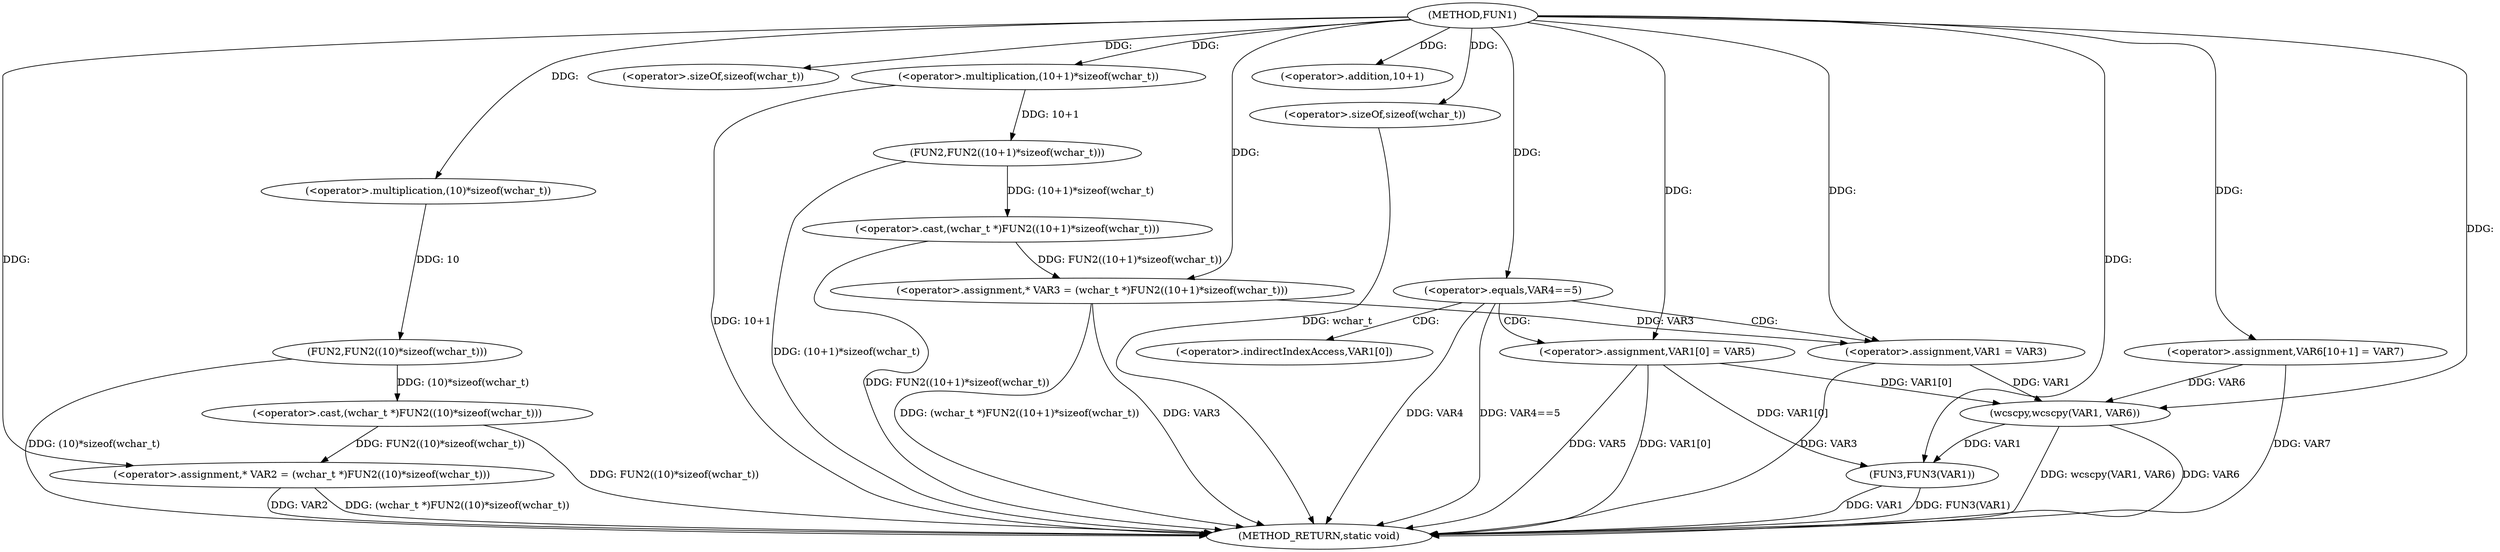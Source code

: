 digraph FUN1 {  
"1000100" [label = "(METHOD,FUN1)" ]
"1000148" [label = "(METHOD_RETURN,static void)" ]
"1000104" [label = "(<operator>.assignment,* VAR2 = (wchar_t *)FUN2((10)*sizeof(wchar_t)))" ]
"1000106" [label = "(<operator>.cast,(wchar_t *)FUN2((10)*sizeof(wchar_t)))" ]
"1000108" [label = "(FUN2,FUN2((10)*sizeof(wchar_t)))" ]
"1000109" [label = "(<operator>.multiplication,(10)*sizeof(wchar_t))" ]
"1000111" [label = "(<operator>.sizeOf,sizeof(wchar_t))" ]
"1000114" [label = "(<operator>.assignment,* VAR3 = (wchar_t *)FUN2((10+1)*sizeof(wchar_t)))" ]
"1000116" [label = "(<operator>.cast,(wchar_t *)FUN2((10+1)*sizeof(wchar_t)))" ]
"1000118" [label = "(FUN2,FUN2((10+1)*sizeof(wchar_t)))" ]
"1000119" [label = "(<operator>.multiplication,(10+1)*sizeof(wchar_t))" ]
"1000120" [label = "(<operator>.addition,10+1)" ]
"1000123" [label = "(<operator>.sizeOf,sizeof(wchar_t))" ]
"1000126" [label = "(<operator>.equals,VAR4==5)" ]
"1000130" [label = "(<operator>.assignment,VAR1 = VAR3)" ]
"1000133" [label = "(<operator>.assignment,VAR1[0] = VAR5)" ]
"1000140" [label = "(<operator>.assignment,VAR6[10+1] = VAR7)" ]
"1000143" [label = "(wcscpy,wcscpy(VAR1, VAR6))" ]
"1000146" [label = "(FUN3,FUN3(VAR1))" ]
"1000134" [label = "(<operator>.indirectIndexAccess,VAR1[0])" ]
  "1000140" -> "1000148"  [ label = "DDG: VAR7"] 
  "1000106" -> "1000148"  [ label = "DDG: FUN2((10)*sizeof(wchar_t))"] 
  "1000104" -> "1000148"  [ label = "DDG: VAR2"] 
  "1000133" -> "1000148"  [ label = "DDG: VAR1[0]"] 
  "1000114" -> "1000148"  [ label = "DDG: VAR3"] 
  "1000126" -> "1000148"  [ label = "DDG: VAR4"] 
  "1000116" -> "1000148"  [ label = "DDG: FUN2((10+1)*sizeof(wchar_t))"] 
  "1000119" -> "1000148"  [ label = "DDG: 10+1"] 
  "1000118" -> "1000148"  [ label = "DDG: (10+1)*sizeof(wchar_t)"] 
  "1000146" -> "1000148"  [ label = "DDG: FUN3(VAR1)"] 
  "1000123" -> "1000148"  [ label = "DDG: wchar_t"] 
  "1000126" -> "1000148"  [ label = "DDG: VAR4==5"] 
  "1000130" -> "1000148"  [ label = "DDG: VAR3"] 
  "1000143" -> "1000148"  [ label = "DDG: wcscpy(VAR1, VAR6)"] 
  "1000143" -> "1000148"  [ label = "DDG: VAR6"] 
  "1000146" -> "1000148"  [ label = "DDG: VAR1"] 
  "1000114" -> "1000148"  [ label = "DDG: (wchar_t *)FUN2((10+1)*sizeof(wchar_t))"] 
  "1000133" -> "1000148"  [ label = "DDG: VAR5"] 
  "1000104" -> "1000148"  [ label = "DDG: (wchar_t *)FUN2((10)*sizeof(wchar_t))"] 
  "1000108" -> "1000148"  [ label = "DDG: (10)*sizeof(wchar_t)"] 
  "1000106" -> "1000104"  [ label = "DDG: FUN2((10)*sizeof(wchar_t))"] 
  "1000100" -> "1000104"  [ label = "DDG: "] 
  "1000108" -> "1000106"  [ label = "DDG: (10)*sizeof(wchar_t)"] 
  "1000109" -> "1000108"  [ label = "DDG: 10"] 
  "1000100" -> "1000109"  [ label = "DDG: "] 
  "1000100" -> "1000111"  [ label = "DDG: "] 
  "1000116" -> "1000114"  [ label = "DDG: FUN2((10+1)*sizeof(wchar_t))"] 
  "1000100" -> "1000114"  [ label = "DDG: "] 
  "1000118" -> "1000116"  [ label = "DDG: (10+1)*sizeof(wchar_t)"] 
  "1000119" -> "1000118"  [ label = "DDG: 10+1"] 
  "1000100" -> "1000119"  [ label = "DDG: "] 
  "1000100" -> "1000120"  [ label = "DDG: "] 
  "1000100" -> "1000123"  [ label = "DDG: "] 
  "1000100" -> "1000126"  [ label = "DDG: "] 
  "1000114" -> "1000130"  [ label = "DDG: VAR3"] 
  "1000100" -> "1000130"  [ label = "DDG: "] 
  "1000100" -> "1000133"  [ label = "DDG: "] 
  "1000100" -> "1000140"  [ label = "DDG: "] 
  "1000133" -> "1000143"  [ label = "DDG: VAR1[0]"] 
  "1000130" -> "1000143"  [ label = "DDG: VAR1"] 
  "1000100" -> "1000143"  [ label = "DDG: "] 
  "1000140" -> "1000143"  [ label = "DDG: VAR6"] 
  "1000143" -> "1000146"  [ label = "DDG: VAR1"] 
  "1000133" -> "1000146"  [ label = "DDG: VAR1[0]"] 
  "1000100" -> "1000146"  [ label = "DDG: "] 
  "1000126" -> "1000133"  [ label = "CDG: "] 
  "1000126" -> "1000130"  [ label = "CDG: "] 
  "1000126" -> "1000134"  [ label = "CDG: "] 
}
